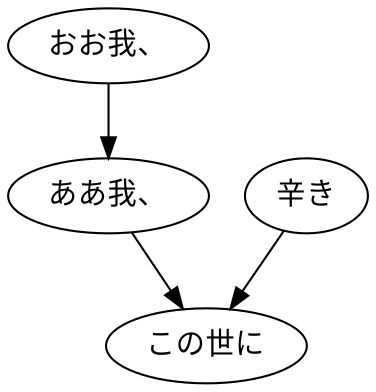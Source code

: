digraph graph3831 {
	node0 [label="おお我、"];
	node1 [label="ああ我、"];
	node2 [label="辛き"];
	node3 [label="この世に"];
	node0 -> node1;
	node1 -> node3;
	node2 -> node3;
}
